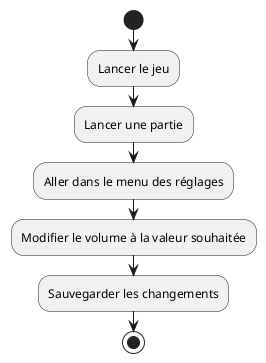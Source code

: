 @startuml ConsultParamActivity
start
:Lancer le jeu;
:Lancer une partie;
:Aller dans le menu des réglages;
:Modifier le volume à la valeur souhaitée;
:Sauvegarder les changements;
stop
@enduml
